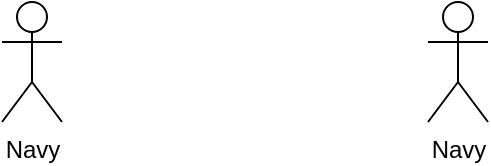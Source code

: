 <mxfile version="24.7.10">
  <diagram name="ページ1" id="hV7QkHXSV8wpu2BM3sxE">
    <mxGraphModel dx="1050" dy="522" grid="0" gridSize="10" guides="1" tooltips="1" connect="1" arrows="1" fold="1" page="0" pageScale="1" pageWidth="827" pageHeight="1169" math="0" shadow="0">
      <root>
        <mxCell id="0" />
        <mxCell id="1" parent="0" />
        <mxCell id="hwADyY4AXf06YDDDO4sG-1" value="Navy" style="shape=umlActor;verticalLabelPosition=bottom;verticalAlign=top;html=1;outlineConnect=0;" vertex="1" parent="1">
          <mxGeometry x="144" y="177" width="30" height="60" as="geometry" />
        </mxCell>
        <mxCell id="hwADyY4AXf06YDDDO4sG-4" value="Navy" style="shape=umlActor;verticalLabelPosition=bottom;verticalAlign=top;html=1;outlineConnect=0;" vertex="1" parent="1">
          <mxGeometry x="357" y="177" width="30" height="60" as="geometry" />
        </mxCell>
      </root>
    </mxGraphModel>
  </diagram>
</mxfile>
